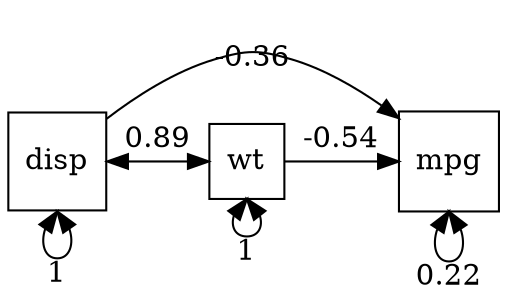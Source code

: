 digraph G {

	# Latents

	# Manifests
	mpg [shape = square];
	disp [shape = square];
	wt [shape = square];

	#Variances/residuals
	mpg -> mpg[label="0.22", dir=both, headport=s, tailport=s];
	disp -> disp[label="1", dir=both, headport=s, tailport=s];
	wt -> wt[label="1", dir=both, headport=s, tailport=s];


	# Single arrow paths
	disp -> mpg [label="-0.36"];
	wt -> mpg [label="-0.54"];

	# Covariances
	disp -> wt [dir=both, label="0.89"];

	{rank=min ; };
	{rank=same; mpg disp wt};


}